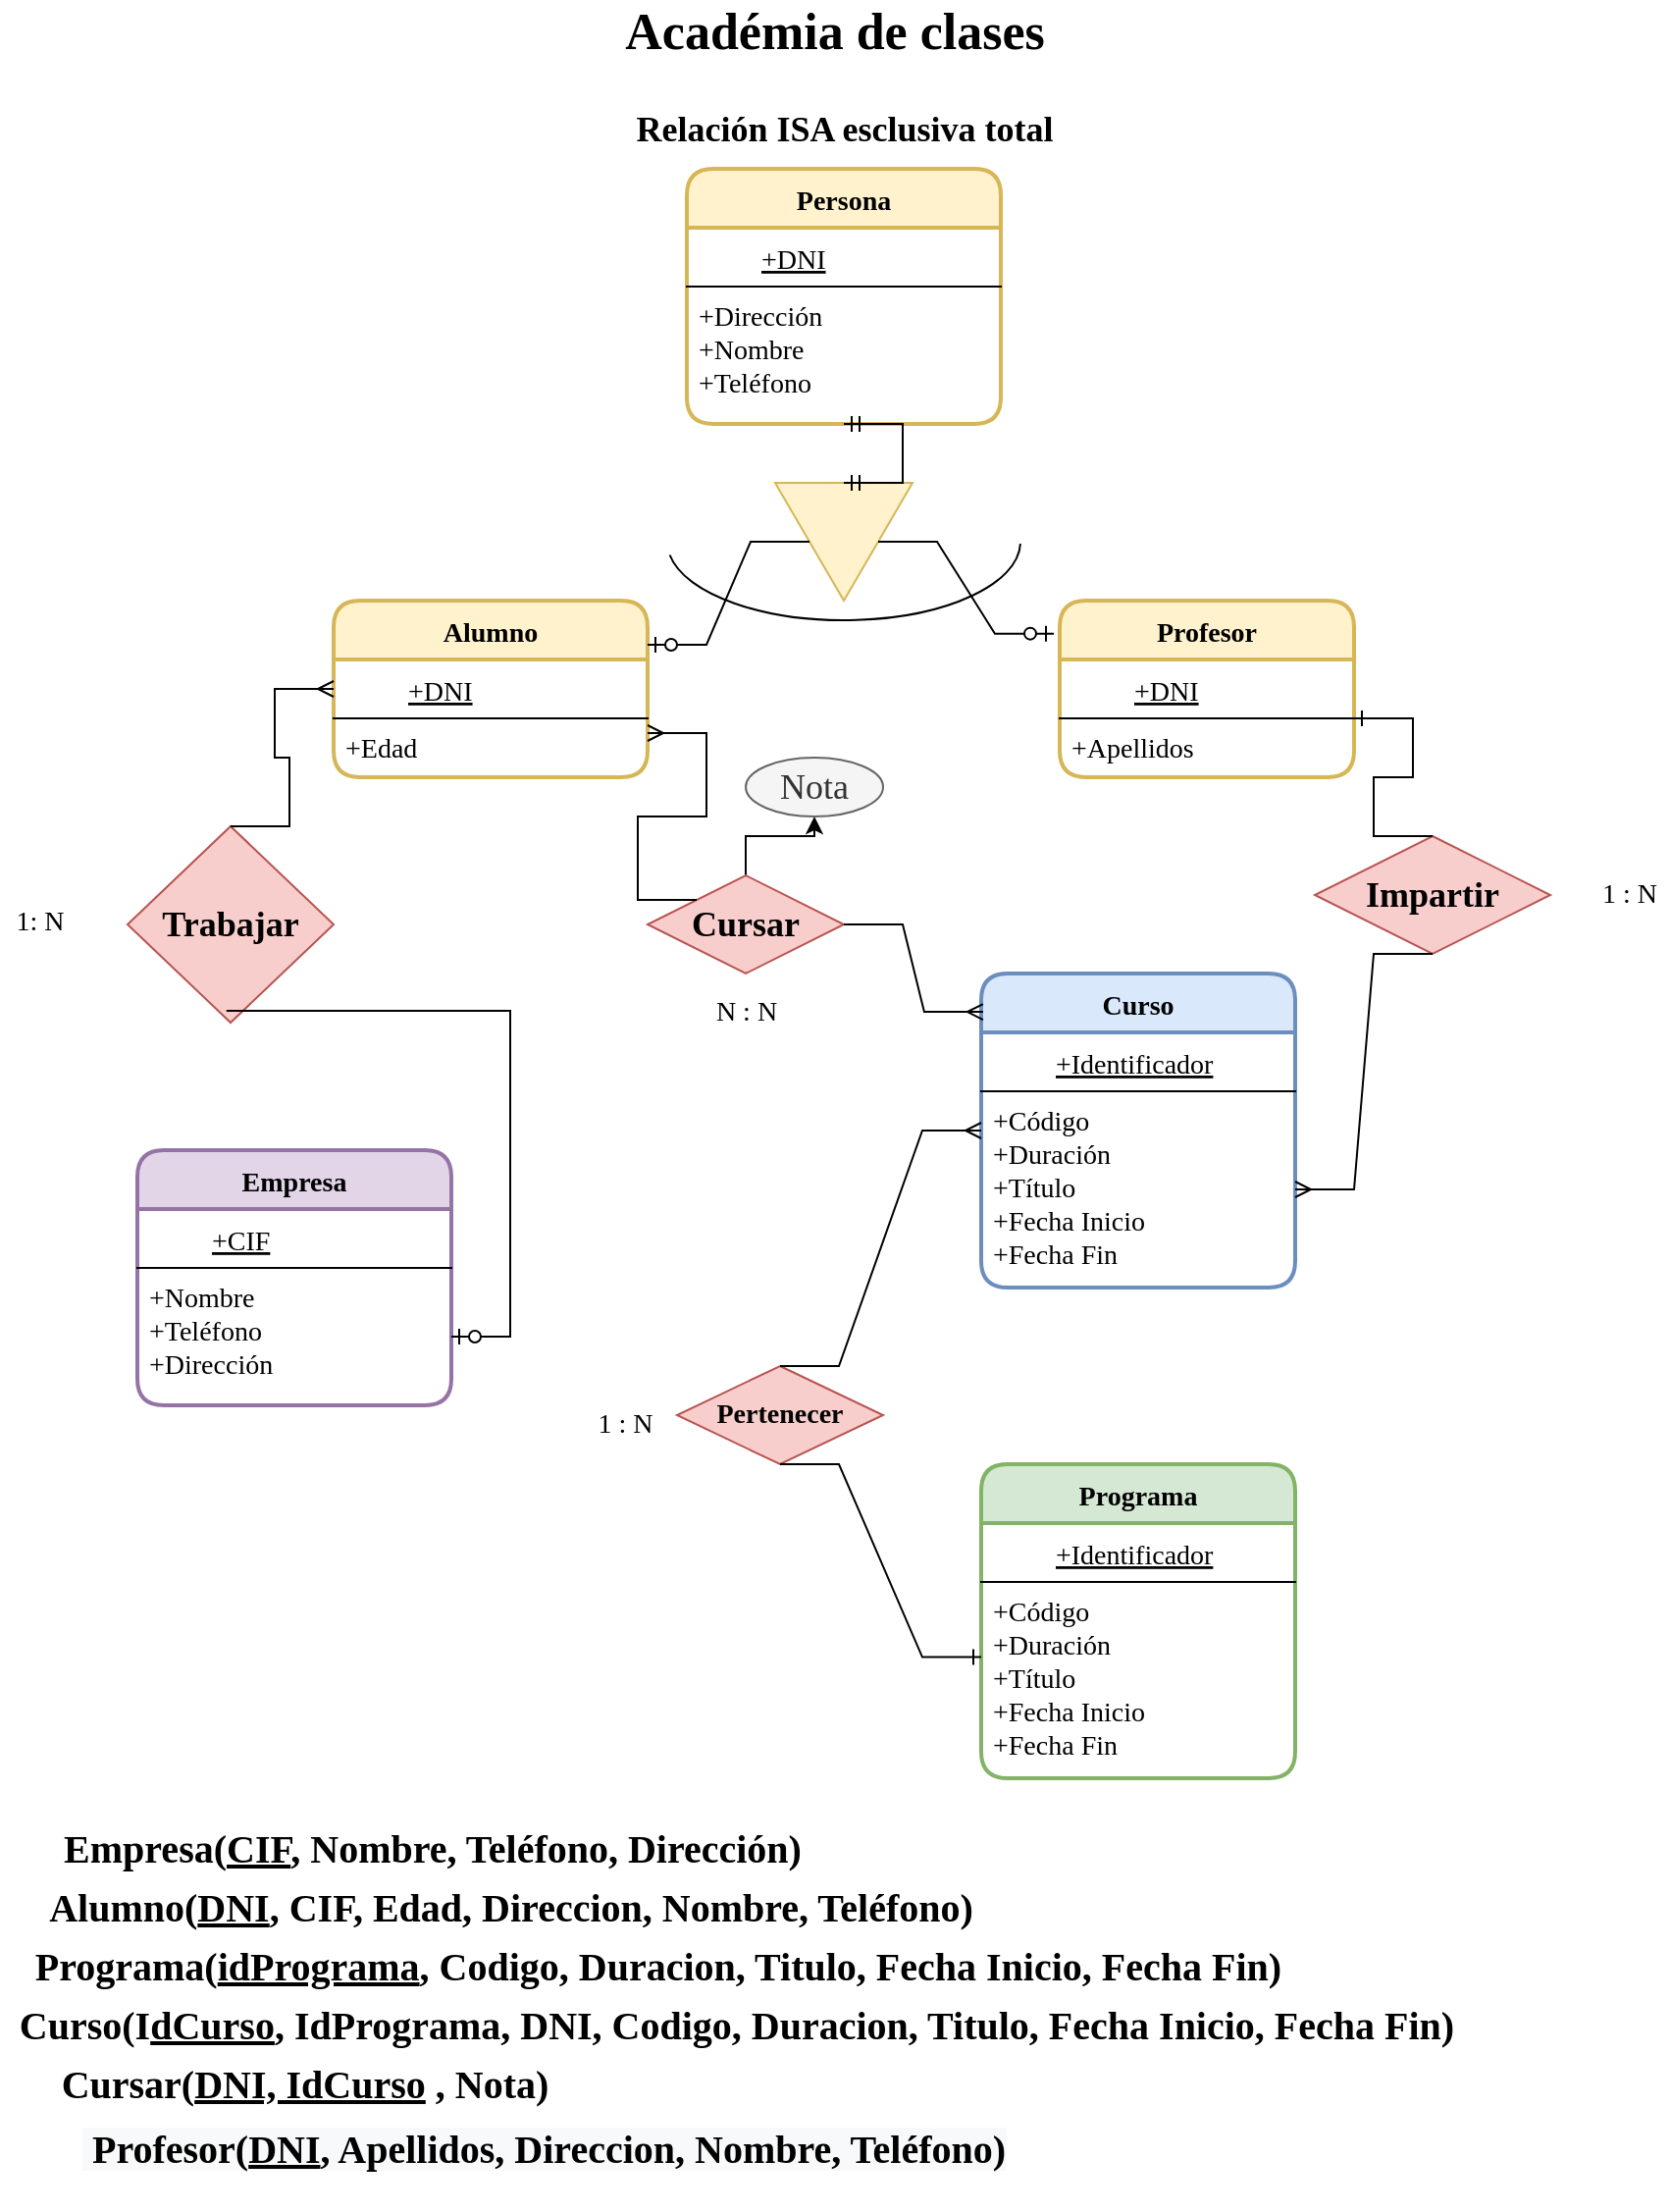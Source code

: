 <mxfile version="16.5.1" type="device"><diagram id="hk_Z6GWae7lvg4wJoycq" name="Página-1"><mxGraphModel dx="1609" dy="801" grid="1" gridSize="10" guides="1" tooltips="1" connect="1" arrows="1" fold="1" page="1" pageScale="1" pageWidth="827" pageHeight="1169" background="#FFFFFF" math="0" shadow="0"><root><mxCell id="0"/><mxCell id="1" parent="0"/><mxCell id="LjKNVnpZP6Jb5f7Sh4Gr-1" value="Empresa" style="swimlane;childLayout=stackLayout;horizontal=1;startSize=30;horizontalStack=0;rounded=1;fontSize=14;fontStyle=1;strokeWidth=2;resizeParent=0;resizeLast=1;shadow=0;dashed=0;align=center;fontFamily=Calibri;fontSource=https%3A%2F%2Ffonts.googleapis.com%2Fcss%3Ffamily%3DCalibri;fillColor=#e1d5e7;strokeColor=#9673a6;" parent="1" vertex="1"><mxGeometry x="30" y="620" width="160" height="130" as="geometry"/></mxCell><mxCell id="LjKNVnpZP6Jb5f7Sh4Gr-26" value="" style="shape=table;startSize=0;container=1;collapsible=1;childLayout=tableLayout;fixedRows=1;rowLines=0;fontStyle=0;align=center;resizeLast=1;strokeColor=none;fillColor=none;collapsible=0;fontFamily=Calibri;fontSource=https%3A%2F%2Ffonts.googleapis.com%2Fcss%3Ffamily%3DCalibri;fontSize=14;html=0;" parent="LjKNVnpZP6Jb5f7Sh4Gr-1" vertex="1"><mxGeometry y="30" width="160" height="30" as="geometry"/></mxCell><mxCell id="LjKNVnpZP6Jb5f7Sh4Gr-27" value="" style="shape=tableRow;horizontal=0;startSize=0;swimlaneHead=0;swimlaneBody=0;fillColor=none;collapsible=0;dropTarget=0;points=[[0,0.5],[1,0.5]];portConstraint=eastwest;top=0;left=0;right=0;bottom=1;fontFamily=Calibri;fontSource=https%3A%2F%2Ffonts.googleapis.com%2Fcss%3Ffamily%3DCalibri;fontSize=14;html=0;" parent="LjKNVnpZP6Jb5f7Sh4Gr-26" vertex="1"><mxGeometry width="160" height="30" as="geometry"/></mxCell><mxCell id="LjKNVnpZP6Jb5f7Sh4Gr-28" value="" style="shape=partialRectangle;connectable=0;fillColor=none;top=0;left=0;bottom=0;right=0;fontStyle=1;overflow=hidden;fontFamily=Calibri;fontSource=https%3A%2F%2Ffonts.googleapis.com%2Fcss%3Ffamily%3DCalibri;fontSize=14;html=0;" parent="LjKNVnpZP6Jb5f7Sh4Gr-27" vertex="1"><mxGeometry width="30" height="30" as="geometry"><mxRectangle width="30" height="30" as="alternateBounds"/></mxGeometry></mxCell><mxCell id="LjKNVnpZP6Jb5f7Sh4Gr-29" value="+CIF" style="shape=partialRectangle;connectable=0;fillColor=none;top=0;left=0;bottom=0;right=0;align=left;spacingLeft=6;fontStyle=4;overflow=hidden;fontFamily=Calibri;fontSource=https%3A%2F%2Ffonts.googleapis.com%2Fcss%3Ffamily%3DCalibri;fontSize=14;html=0;" parent="LjKNVnpZP6Jb5f7Sh4Gr-27" vertex="1"><mxGeometry x="30" width="130" height="30" as="geometry"><mxRectangle width="130" height="30" as="alternateBounds"/></mxGeometry></mxCell><mxCell id="LjKNVnpZP6Jb5f7Sh4Gr-2" value="+Nombre&#10;+Teléfono&#10;+Dirección&#10;" style="align=left;strokeColor=none;fillColor=none;spacingLeft=4;fontSize=14;verticalAlign=top;resizable=0;rotatable=0;part=1;fontFamily=Calibri;fontSource=https%3A%2F%2Ffonts.googleapis.com%2Fcss%3Ffamily%3DCalibri;" parent="LjKNVnpZP6Jb5f7Sh4Gr-1" vertex="1"><mxGeometry y="60" width="160" height="70" as="geometry"/></mxCell><mxCell id="LjKNVnpZP6Jb5f7Sh4Gr-5" value="Alumno" style="swimlane;childLayout=stackLayout;horizontal=1;startSize=30;horizontalStack=0;rounded=1;fontSize=14;fontStyle=1;strokeWidth=2;resizeParent=0;resizeLast=1;shadow=0;dashed=0;align=center;fontFamily=Calibri;fontSource=https%3A%2F%2Ffonts.googleapis.com%2Fcss%3Ffamily%3DCalibri;fillColor=#fff2cc;strokeColor=#d6b656;" parent="1" vertex="1"><mxGeometry x="130" y="340" width="160" height="90" as="geometry"/></mxCell><mxCell id="faZHh6QhR00fFfS0FvEg-1" value="" style="shape=table;startSize=0;container=1;collapsible=1;childLayout=tableLayout;fixedRows=1;rowLines=0;fontStyle=0;align=center;resizeLast=1;strokeColor=none;fillColor=none;collapsible=0;fontFamily=Calibri;fontSource=https%3A%2F%2Ffonts.googleapis.com%2Fcss%3Ffamily%3DCalibri;" parent="LjKNVnpZP6Jb5f7Sh4Gr-5" vertex="1"><mxGeometry y="30" width="160" height="30" as="geometry"/></mxCell><mxCell id="faZHh6QhR00fFfS0FvEg-2" value="" style="shape=tableRow;horizontal=0;startSize=0;swimlaneHead=0;swimlaneBody=0;fillColor=none;collapsible=0;dropTarget=0;points=[[0,0.5],[1,0.5]];portConstraint=eastwest;top=0;left=0;right=0;bottom=1;fontFamily=Calibri;fontSource=https%3A%2F%2Ffonts.googleapis.com%2Fcss%3Ffamily%3DCalibri;" parent="faZHh6QhR00fFfS0FvEg-1" vertex="1"><mxGeometry width="160" height="30" as="geometry"/></mxCell><mxCell id="faZHh6QhR00fFfS0FvEg-3" value="" style="shape=partialRectangle;connectable=0;fillColor=none;top=0;left=0;bottom=0;right=0;fontStyle=1;overflow=hidden;fontFamily=Calibri;fontSource=https%3A%2F%2Ffonts.googleapis.com%2Fcss%3Ffamily%3DCalibri;" parent="faZHh6QhR00fFfS0FvEg-2" vertex="1"><mxGeometry width="30" height="30" as="geometry"><mxRectangle width="30" height="30" as="alternateBounds"/></mxGeometry></mxCell><mxCell id="faZHh6QhR00fFfS0FvEg-4" value="+DNI" style="shape=partialRectangle;connectable=0;fillColor=none;top=0;left=0;bottom=0;right=0;align=left;spacingLeft=6;fontStyle=4;overflow=hidden;fontFamily=Calibri;fontSource=https%3A%2F%2Ffonts.googleapis.com%2Fcss%3Ffamily%3DCalibri;fontSize=14;" parent="faZHh6QhR00fFfS0FvEg-2" vertex="1"><mxGeometry x="30" width="130" height="30" as="geometry"><mxRectangle width="130" height="30" as="alternateBounds"/></mxGeometry></mxCell><mxCell id="LjKNVnpZP6Jb5f7Sh4Gr-6" value="+Edad&#10;" style="align=left;strokeColor=none;fillColor=none;spacingLeft=4;fontSize=14;verticalAlign=top;resizable=0;rotatable=0;part=1;fontFamily=Calibri;fontSource=https%3A%2F%2Ffonts.googleapis.com%2Fcss%3Ffamily%3DCalibri;" parent="LjKNVnpZP6Jb5f7Sh4Gr-5" vertex="1"><mxGeometry y="60" width="160" height="30" as="geometry"/></mxCell><mxCell id="LjKNVnpZP6Jb5f7Sh4Gr-9" value="Curso" style="swimlane;childLayout=stackLayout;horizontal=1;startSize=30;horizontalStack=0;rounded=1;fontSize=14;fontStyle=1;strokeWidth=2;resizeParent=0;resizeLast=1;shadow=0;dashed=0;align=center;fontFamily=Calibri;fontSource=https%3A%2F%2Ffonts.googleapis.com%2Fcss%3Ffamily%3DCalibri;fillColor=#dae8fc;strokeColor=#6c8ebf;" parent="1" vertex="1"><mxGeometry x="460" y="530" width="160" height="160" as="geometry"/></mxCell><mxCell id="LjKNVnpZP6Jb5f7Sh4Gr-14" value="" style="shape=table;startSize=0;container=1;collapsible=1;childLayout=tableLayout;fixedRows=1;rowLines=0;fontStyle=0;align=center;resizeLast=1;strokeColor=none;fillColor=none;collapsible=0;fontFamily=Calibri;fontSource=https%3A%2F%2Ffonts.googleapis.com%2Fcss%3Ffamily%3DCalibri;fontSize=14;html=0;" parent="LjKNVnpZP6Jb5f7Sh4Gr-9" vertex="1"><mxGeometry y="30" width="160" height="30" as="geometry"/></mxCell><mxCell id="LjKNVnpZP6Jb5f7Sh4Gr-15" value="" style="shape=tableRow;horizontal=0;startSize=0;swimlaneHead=0;swimlaneBody=0;fillColor=none;collapsible=0;dropTarget=0;points=[[0,0.5],[1,0.5]];portConstraint=eastwest;top=0;left=0;right=0;bottom=1;fontFamily=Calibri;fontSource=https%3A%2F%2Ffonts.googleapis.com%2Fcss%3Ffamily%3DCalibri;fontSize=14;html=0;" parent="LjKNVnpZP6Jb5f7Sh4Gr-14" vertex="1"><mxGeometry width="160" height="30" as="geometry"/></mxCell><mxCell id="LjKNVnpZP6Jb5f7Sh4Gr-16" value="" style="shape=partialRectangle;connectable=0;fillColor=none;top=0;left=0;bottom=0;right=0;fontStyle=1;overflow=hidden;fontFamily=Calibri;fontSource=https%3A%2F%2Ffonts.googleapis.com%2Fcss%3Ffamily%3DCalibri;fontSize=14;html=0;" parent="LjKNVnpZP6Jb5f7Sh4Gr-15" vertex="1"><mxGeometry width="30" height="30" as="geometry"><mxRectangle width="30" height="30" as="alternateBounds"/></mxGeometry></mxCell><mxCell id="LjKNVnpZP6Jb5f7Sh4Gr-17" value="+Identificador" style="shape=partialRectangle;connectable=0;fillColor=none;top=0;left=0;bottom=0;right=0;align=left;spacingLeft=6;fontStyle=4;overflow=hidden;fontFamily=Calibri;fontSource=https%3A%2F%2Ffonts.googleapis.com%2Fcss%3Ffamily%3DCalibri;fontSize=14;html=0;" parent="LjKNVnpZP6Jb5f7Sh4Gr-15" vertex="1"><mxGeometry x="30" width="130" height="30" as="geometry"><mxRectangle width="130" height="30" as="alternateBounds"/></mxGeometry></mxCell><mxCell id="LjKNVnpZP6Jb5f7Sh4Gr-10" value="+Código&#10;+Duración&#10;+Título&#10;+Fecha Inicio&#10;+Fecha Fin&#10;" style="align=left;strokeColor=none;fillColor=none;spacingLeft=4;fontSize=14;verticalAlign=top;resizable=0;rotatable=0;part=1;fontFamily=Calibri;fontSource=https%3A%2F%2Ffonts.googleapis.com%2Fcss%3Ffamily%3DCalibri;" parent="LjKNVnpZP6Jb5f7Sh4Gr-9" vertex="1"><mxGeometry y="60" width="160" height="100" as="geometry"/></mxCell><mxCell id="LjKNVnpZP6Jb5f7Sh4Gr-11" value="Profesor" style="swimlane;childLayout=stackLayout;horizontal=1;startSize=30;horizontalStack=0;rounded=1;fontSize=14;fontStyle=1;strokeWidth=2;resizeParent=0;resizeLast=1;shadow=0;dashed=0;align=center;fontFamily=Calibri;fontSource=https%3A%2F%2Ffonts.googleapis.com%2Fcss%3Ffamily%3DCalibri;fillColor=#fff2cc;strokeColor=#d6b656;" parent="1" vertex="1"><mxGeometry x="500" y="340" width="150" height="90" as="geometry"/></mxCell><mxCell id="faZHh6QhR00fFfS0FvEg-9" value="" style="shape=table;startSize=0;container=1;collapsible=1;childLayout=tableLayout;fixedRows=1;rowLines=0;fontStyle=0;align=left;resizeLast=1;strokeColor=none;fillColor=none;collapsible=0;fontFamily=Calibri;fontSource=https%3A%2F%2Ffonts.googleapis.com%2Fcss%3Ffamily%3DCalibri;fontSize=14;" parent="LjKNVnpZP6Jb5f7Sh4Gr-11" vertex="1"><mxGeometry y="30" width="150" height="30" as="geometry"/></mxCell><mxCell id="faZHh6QhR00fFfS0FvEg-10" value="" style="shape=tableRow;horizontal=0;startSize=0;swimlaneHead=0;swimlaneBody=0;fillColor=none;collapsible=0;dropTarget=0;points=[[0,0.5],[1,0.5]];portConstraint=eastwest;top=0;left=0;right=0;bottom=1;fontFamily=Calibri;fontSource=https%3A%2F%2Ffonts.googleapis.com%2Fcss%3Ffamily%3DCalibri;" parent="faZHh6QhR00fFfS0FvEg-9" vertex="1"><mxGeometry width="150" height="30" as="geometry"/></mxCell><mxCell id="faZHh6QhR00fFfS0FvEg-11" value="" style="shape=partialRectangle;connectable=0;fillColor=none;top=0;left=0;bottom=0;right=0;fontStyle=1;overflow=hidden;fontFamily=Calibri;fontSource=https%3A%2F%2Ffonts.googleapis.com%2Fcss%3Ffamily%3DCalibri;" parent="faZHh6QhR00fFfS0FvEg-10" vertex="1"><mxGeometry width="30" height="30" as="geometry"><mxRectangle width="30" height="30" as="alternateBounds"/></mxGeometry></mxCell><mxCell id="faZHh6QhR00fFfS0FvEg-12" value="+DNI" style="shape=partialRectangle;connectable=0;fillColor=none;top=0;left=0;bottom=0;right=0;align=left;spacingLeft=6;fontStyle=4;overflow=hidden;fontFamily=Calibri;fontSource=https%3A%2F%2Ffonts.googleapis.com%2Fcss%3Ffamily%3DCalibri;fontSize=14;" parent="faZHh6QhR00fFfS0FvEg-10" vertex="1"><mxGeometry x="30" width="120" height="30" as="geometry"><mxRectangle width="120" height="30" as="alternateBounds"/></mxGeometry></mxCell><mxCell id="LjKNVnpZP6Jb5f7Sh4Gr-12" value="+Apellidos" style="align=left;strokeColor=none;fillColor=none;spacingLeft=4;fontSize=14;verticalAlign=top;resizable=0;rotatable=0;part=1;fontFamily=Calibri;fontSource=https%3A%2F%2Ffonts.googleapis.com%2Fcss%3Ffamily%3DCalibri;" parent="LjKNVnpZP6Jb5f7Sh4Gr-11" vertex="1"><mxGeometry y="60" width="150" height="30" as="geometry"/></mxCell><mxCell id="faZHh6QhR00fFfS0FvEg-5" value="" style="shape=table;startSize=0;container=1;collapsible=1;childLayout=tableLayout;fixedRows=1;rowLines=0;fontStyle=0;align=center;resizeLast=1;strokeColor=none;fillColor=none;collapsible=0;fontFamily=Calibri;fontSource=https%3A%2F%2Ffonts.googleapis.com%2Fcss%3Ffamily%3DCalibri;" parent="LjKNVnpZP6Jb5f7Sh4Gr-11" vertex="1"><mxGeometry y="90" width="150" as="geometry"/></mxCell><mxCell id="faZHh6QhR00fFfS0FvEg-6" value="" style="shape=tableRow;horizontal=0;startSize=0;swimlaneHead=0;swimlaneBody=0;fillColor=none;collapsible=0;dropTarget=0;points=[[0,0.5],[1,0.5]];portConstraint=eastwest;top=0;left=0;right=0;bottom=1;fontFamily=Calibri;fontSource=https%3A%2F%2Ffonts.googleapis.com%2Fcss%3Ffamily%3DCalibri;" parent="faZHh6QhR00fFfS0FvEg-5" vertex="1" visible="0"><mxGeometry width="180" height="30" as="geometry"/></mxCell><mxCell id="faZHh6QhR00fFfS0FvEg-7" value="PK" style="shape=partialRectangle;connectable=0;fillColor=none;top=0;left=0;bottom=0;right=0;fontStyle=1;overflow=hidden;fontFamily=Calibri;fontSource=https%3A%2F%2Ffonts.googleapis.com%2Fcss%3Ffamily%3DCalibri;" parent="faZHh6QhR00fFfS0FvEg-6" vertex="1"><mxGeometry width="30" height="30" as="geometry"><mxRectangle width="30" height="30" as="alternateBounds"/></mxGeometry></mxCell><mxCell id="faZHh6QhR00fFfS0FvEg-8" value="UniqueID" style="shape=partialRectangle;connectable=0;fillColor=none;top=0;left=0;bottom=0;right=0;align=left;spacingLeft=6;fontStyle=5;overflow=hidden;fontFamily=Calibri;fontSource=https%3A%2F%2Ffonts.googleapis.com%2Fcss%3Ffamily%3DCalibri;" parent="faZHh6QhR00fFfS0FvEg-6" vertex="1"><mxGeometry x="30" width="150" height="30" as="geometry"><mxRectangle width="150" height="30" as="alternateBounds"/></mxGeometry></mxCell><mxCell id="LjKNVnpZP6Jb5f7Sh4Gr-30" value="Persona" style="swimlane;childLayout=stackLayout;horizontal=1;startSize=30;horizontalStack=0;rounded=1;fontSize=14;fontStyle=1;strokeWidth=2;resizeParent=0;resizeLast=1;shadow=0;dashed=0;align=center;fontFamily=Calibri;fontSource=https%3A%2F%2Ffonts.googleapis.com%2Fcss%3Ffamily%3DCalibri;html=0;fillColor=#fff2cc;strokeColor=#d6b656;" parent="1" vertex="1"><mxGeometry x="310" y="120" width="160" height="130" as="geometry"/></mxCell><mxCell id="LjKNVnpZP6Jb5f7Sh4Gr-32" value="" style="shape=table;startSize=0;container=1;collapsible=1;childLayout=tableLayout;fixedRows=1;rowLines=0;fontStyle=0;align=left;resizeLast=1;strokeColor=none;fillColor=none;collapsible=0;fontFamily=Calibri;fontSource=https%3A%2F%2Ffonts.googleapis.com%2Fcss%3Ffamily%3DCalibri;fontSize=14;html=0;" parent="LjKNVnpZP6Jb5f7Sh4Gr-30" vertex="1"><mxGeometry y="30" width="160" height="30" as="geometry"/></mxCell><mxCell id="LjKNVnpZP6Jb5f7Sh4Gr-33" value="" style="shape=tableRow;horizontal=0;startSize=0;swimlaneHead=0;swimlaneBody=0;fillColor=none;collapsible=0;dropTarget=0;points=[[0,0.5],[1,0.5]];portConstraint=eastwest;top=0;left=0;right=0;bottom=1;fontFamily=Calibri;fontSource=https%3A%2F%2Ffonts.googleapis.com%2Fcss%3Ffamily%3DCalibri;fontSize=14;html=0;" parent="LjKNVnpZP6Jb5f7Sh4Gr-32" vertex="1"><mxGeometry width="160" height="30" as="geometry"/></mxCell><mxCell id="LjKNVnpZP6Jb5f7Sh4Gr-34" value="" style="shape=partialRectangle;connectable=0;fillColor=none;top=0;left=0;bottom=0;right=0;fontStyle=1;overflow=hidden;fontFamily=Calibri;fontSource=https%3A%2F%2Ffonts.googleapis.com%2Fcss%3Ffamily%3DCalibri;fontSize=14;html=0;" parent="LjKNVnpZP6Jb5f7Sh4Gr-33" vertex="1"><mxGeometry width="30" height="30" as="geometry"><mxRectangle width="30" height="30" as="alternateBounds"/></mxGeometry></mxCell><mxCell id="LjKNVnpZP6Jb5f7Sh4Gr-35" value="+DNI" style="shape=partialRectangle;connectable=0;fillColor=none;top=0;left=0;bottom=0;right=0;align=left;spacingLeft=6;fontStyle=4;overflow=hidden;fontFamily=Calibri;fontSource=https%3A%2F%2Ffonts.googleapis.com%2Fcss%3Ffamily%3DCalibri;fontSize=14;html=0;" parent="LjKNVnpZP6Jb5f7Sh4Gr-33" vertex="1"><mxGeometry x="30" width="130" height="30" as="geometry"><mxRectangle width="130" height="30" as="alternateBounds"/></mxGeometry></mxCell><mxCell id="LjKNVnpZP6Jb5f7Sh4Gr-31" value="+Dirección&#10;+Nombre&#10;+Teléfono&#10;" style="align=left;strokeColor=none;fillColor=none;spacingLeft=4;fontSize=14;verticalAlign=top;resizable=0;rotatable=0;part=1;fontFamily=Calibri;fontSource=https%3A%2F%2Ffonts.googleapis.com%2Fcss%3Ffamily%3DCalibri;html=0;" parent="LjKNVnpZP6Jb5f7Sh4Gr-30" vertex="1"><mxGeometry y="60" width="160" height="70" as="geometry"/></mxCell><mxCell id="LjKNVnpZP6Jb5f7Sh4Gr-41" value="" style="verticalLabelPosition=bottom;verticalAlign=top;html=1;shape=mxgraph.basic.acute_triangle;dx=0.5;fontFamily=Calibri;fontSource=https%3A%2F%2Ffonts.googleapis.com%2Fcss%3Ffamily%3DCalibri;fontSize=14;fillColor=#fff2cc;direction=west;strokeColor=#d6b656;" parent="1" vertex="1"><mxGeometry x="355" y="280" width="70" height="60" as="geometry"/></mxCell><mxCell id="LjKNVnpZP6Jb5f7Sh4Gr-42" value="" style="edgeStyle=entityRelationEdgeStyle;fontSize=12;html=1;endArrow=ERzeroToOne;endFill=1;rounded=0;fontFamily=Calibri;fontSource=https%3A%2F%2Ffonts.googleapis.com%2Fcss%3Ffamily%3DCalibri;entryX=-0.02;entryY=0.187;entryDx=0;entryDy=0;entryPerimeter=0;exitX=0;exitY=0;exitDx=17.5;exitDy=30;exitPerimeter=0;" parent="1" source="LjKNVnpZP6Jb5f7Sh4Gr-41" target="LjKNVnpZP6Jb5f7Sh4Gr-11" edge="1"><mxGeometry width="100" height="100" relative="1" as="geometry"><mxPoint x="360" y="500" as="sourcePoint"/><mxPoint x="460" y="400" as="targetPoint"/></mxGeometry></mxCell><mxCell id="LjKNVnpZP6Jb5f7Sh4Gr-46" value="" style="edgeStyle=entityRelationEdgeStyle;fontSize=12;html=1;endArrow=ERzeroToOne;endFill=1;rounded=0;fontFamily=Calibri;fontSource=https%3A%2F%2Ffonts.googleapis.com%2Fcss%3Ffamily%3DCalibri;entryX=1;entryY=0.25;entryDx=0;entryDy=0;exitX=0;exitY=0;exitDx=52.5;exitDy=30;exitPerimeter=0;" parent="1" source="LjKNVnpZP6Jb5f7Sh4Gr-41" target="LjKNVnpZP6Jb5f7Sh4Gr-5" edge="1"><mxGeometry width="100" height="100" relative="1" as="geometry"><mxPoint x="300" y="550" as="sourcePoint"/><mxPoint x="303.04" y="377.83" as="targetPoint"/></mxGeometry></mxCell><mxCell id="LjKNVnpZP6Jb5f7Sh4Gr-52" value="" style="edgeStyle=entityRelationEdgeStyle;fontSize=12;html=1;endArrow=ERmandOne;startArrow=ERmandOne;rounded=0;fontFamily=Calibri;fontSource=https%3A%2F%2Ffonts.googleapis.com%2Fcss%3Ffamily%3DCalibri;entryX=0.5;entryY=1;entryDx=0;entryDy=0;exitX=0.5;exitY=1;exitDx=0;exitDy=0;exitPerimeter=0;" parent="1" source="LjKNVnpZP6Jb5f7Sh4Gr-41" target="LjKNVnpZP6Jb5f7Sh4Gr-31" edge="1"><mxGeometry width="100" height="100" relative="1" as="geometry"><mxPoint x="360" y="500" as="sourcePoint"/><mxPoint x="460" y="400" as="targetPoint"/></mxGeometry></mxCell><mxCell id="LjKNVnpZP6Jb5f7Sh4Gr-53" value="" style="verticalLabelPosition=bottom;verticalAlign=top;html=1;shape=mxgraph.basic.arc;startAngle=0.504;endAngle=0.973;fontFamily=Calibri;fontSource=https%3A%2F%2Ffonts.googleapis.com%2Fcss%3Ffamily%3DCalibri;fontSize=14;fillColor=none;direction=north;" parent="1" vertex="1"><mxGeometry x="300" y="270" width="180" height="80" as="geometry"/></mxCell><mxCell id="LjKNVnpZP6Jb5f7Sh4Gr-54" value="&lt;font style=&quot;font-size: 18px&quot;&gt;&lt;b&gt;Relación ISA esclusiva total&lt;/b&gt;&lt;/font&gt;" style="text;html=1;align=center;verticalAlign=middle;resizable=0;points=[];autosize=1;strokeColor=none;fillColor=none;fontSize=14;fontFamily=Calibri;fontSource=https%3A%2F%2Ffonts.googleapis.com%2Fcss%3Ffamily%3DCalibri;" parent="1" vertex="1"><mxGeometry x="285" y="90" width="210" height="20" as="geometry"/></mxCell><mxCell id="LjKNVnpZP6Jb5f7Sh4Gr-69" value="" style="edgeStyle=orthogonalEdgeStyle;rounded=0;orthogonalLoop=1;jettySize=auto;html=1;fontFamily=Calibri;fontSource=https%3A%2F%2Ffonts.googleapis.com%2Fcss%3Ffamily%3DCalibri;fontSize=18;" parent="1" source="LjKNVnpZP6Jb5f7Sh4Gr-56" target="LjKNVnpZP6Jb5f7Sh4Gr-68" edge="1"><mxGeometry relative="1" as="geometry"/></mxCell><mxCell id="LjKNVnpZP6Jb5f7Sh4Gr-56" value="&lt;b&gt;Cursar&lt;/b&gt;" style="shape=rhombus;perimeter=rhombusPerimeter;whiteSpace=wrap;html=1;align=center;fontFamily=Calibri;fontSource=https%3A%2F%2Ffonts.googleapis.com%2Fcss%3Ffamily%3DCalibri;fontSize=18;fillColor=#f8cecc;strokeColor=#b85450;" parent="1" vertex="1"><mxGeometry x="290" y="480" width="100" height="50" as="geometry"/></mxCell><mxCell id="LjKNVnpZP6Jb5f7Sh4Gr-57" value="" style="edgeStyle=entityRelationEdgeStyle;fontSize=12;html=1;endArrow=ERmany;rounded=0;fontFamily=Calibri;fontSource=https%3A%2F%2Ffonts.googleapis.com%2Fcss%3Ffamily%3DCalibri;entryX=0.006;entryY=0.122;entryDx=0;entryDy=0;entryPerimeter=0;exitX=1;exitY=0.5;exitDx=0;exitDy=0;endFill=0;" parent="1" source="LjKNVnpZP6Jb5f7Sh4Gr-56" target="LjKNVnpZP6Jb5f7Sh4Gr-9" edge="1"><mxGeometry width="100" height="100" relative="1" as="geometry"><mxPoint x="360" y="500" as="sourcePoint"/><mxPoint x="460" y="400" as="targetPoint"/></mxGeometry></mxCell><mxCell id="LjKNVnpZP6Jb5f7Sh4Gr-65" value="" style="edgeStyle=entityRelationEdgeStyle;fontSize=12;html=1;endArrow=ERmany;rounded=0;fontFamily=Calibri;fontSource=https%3A%2F%2Ffonts.googleapis.com%2Fcss%3Ffamily%3DCalibri;exitX=0;exitY=0;exitDx=0;exitDy=0;entryX=1;entryY=0.25;entryDx=0;entryDy=0;" parent="1" source="LjKNVnpZP6Jb5f7Sh4Gr-56" target="LjKNVnpZP6Jb5f7Sh4Gr-6" edge="1"><mxGeometry width="100" height="100" relative="1" as="geometry"><mxPoint x="360" y="500" as="sourcePoint"/><mxPoint x="460" y="400" as="targetPoint"/></mxGeometry></mxCell><mxCell id="LjKNVnpZP6Jb5f7Sh4Gr-68" value="Nota" style="ellipse;whiteSpace=wrap;html=1;fontSize=18;fontFamily=Calibri;fillColor=#f5f5f5;fontSource=https%3A%2F%2Ffonts.googleapis.com%2Fcss%3Ffamily%3DCalibri;fontColor=#333333;strokeColor=#666666;" parent="1" vertex="1"><mxGeometry x="340" y="420" width="70" height="30" as="geometry"/></mxCell><mxCell id="LjKNVnpZP6Jb5f7Sh4Gr-75" value="&lt;b&gt;Trabajar&lt;/b&gt;" style="shape=rhombus;perimeter=rhombusPerimeter;whiteSpace=wrap;html=1;align=center;fontFamily=Calibri;fontSource=https%3A%2F%2Ffonts.googleapis.com%2Fcss%3Ffamily%3DCalibri;fontSize=18;fillColor=#f8cecc;direction=south;strokeColor=#b85450;" parent="1" vertex="1"><mxGeometry x="25" y="455" width="105" height="100" as="geometry"/></mxCell><mxCell id="LjKNVnpZP6Jb5f7Sh4Gr-76" value="" style="edgeStyle=entityRelationEdgeStyle;fontSize=12;html=1;endArrow=ERzeroToOne;endFill=1;rounded=0;fontFamily=Calibri;fontSource=https%3A%2F%2Ffonts.googleapis.com%2Fcss%3Ffamily%3DCalibri;exitX=0.94;exitY=0.52;exitDx=0;exitDy=0;exitPerimeter=0;" parent="1" source="LjKNVnpZP6Jb5f7Sh4Gr-75" target="LjKNVnpZP6Jb5f7Sh4Gr-2" edge="1"><mxGeometry width="100" height="100" relative="1" as="geometry"><mxPoint x="30" y="500" as="sourcePoint"/><mxPoint x="50" y="600" as="targetPoint"/></mxGeometry></mxCell><mxCell id="LjKNVnpZP6Jb5f7Sh4Gr-78" value="" style="edgeStyle=entityRelationEdgeStyle;fontSize=12;html=1;endArrow=ERmany;rounded=0;fontFamily=Calibri;fontSource=https%3A%2F%2Ffonts.googleapis.com%2Fcss%3Ffamily%3DCalibri;entryX=0;entryY=0.5;entryDx=0;entryDy=0;exitX=0;exitY=0.5;exitDx=0;exitDy=0;endFill=0;" parent="1" source="LjKNVnpZP6Jb5f7Sh4Gr-75" edge="1"><mxGeometry width="100" height="100" relative="1" as="geometry"><mxPoint x="360" y="500" as="sourcePoint"/><mxPoint x="130" y="385" as="targetPoint"/></mxGeometry></mxCell><mxCell id="LjKNVnpZP6Jb5f7Sh4Gr-79" value="&lt;b&gt;Impartir&lt;/b&gt;" style="shape=rhombus;perimeter=rhombusPerimeter;whiteSpace=wrap;html=1;align=center;fontFamily=Calibri;fontSource=https%3A%2F%2Ffonts.googleapis.com%2Fcss%3Ffamily%3DCalibri;fontSize=18;fillColor=#f8cecc;strokeColor=#b85450;" parent="1" vertex="1"><mxGeometry x="630" y="460" width="120" height="60" as="geometry"/></mxCell><mxCell id="LjKNVnpZP6Jb5f7Sh4Gr-80" value="" style="edgeStyle=entityRelationEdgeStyle;fontSize=12;html=1;endArrow=ERone;endFill=1;rounded=0;fontFamily=Calibri;fontSource=https%3A%2F%2Ffonts.googleapis.com%2Fcss%3Ffamily%3DCalibri;exitX=0.5;exitY=0;exitDx=0;exitDy=0;entryX=1;entryY=0;entryDx=0;entryDy=0;" parent="1" source="LjKNVnpZP6Jb5f7Sh4Gr-79" target="LjKNVnpZP6Jb5f7Sh4Gr-12" edge="1"><mxGeometry width="100" height="100" relative="1" as="geometry"><mxPoint x="630" y="800" as="sourcePoint"/><mxPoint x="550" y="470" as="targetPoint"/></mxGeometry></mxCell><mxCell id="LjKNVnpZP6Jb5f7Sh4Gr-81" value="" style="edgeStyle=entityRelationEdgeStyle;fontSize=12;html=1;endArrow=ERmany;rounded=0;fontFamily=Calibri;fontSource=https%3A%2F%2Ffonts.googleapis.com%2Fcss%3Ffamily%3DCalibri;exitX=0.5;exitY=1;exitDx=0;exitDy=0;entryX=1;entryY=0.5;entryDx=0;entryDy=0;endFill=0;" parent="1" source="LjKNVnpZP6Jb5f7Sh4Gr-79" target="LjKNVnpZP6Jb5f7Sh4Gr-10" edge="1"><mxGeometry width="100" height="100" relative="1" as="geometry"><mxPoint x="660" y="690" as="sourcePoint"/><mxPoint x="760" y="590" as="targetPoint"/></mxGeometry></mxCell><mxCell id="LjKNVnpZP6Jb5f7Sh4Gr-82" value="Programa" style="swimlane;childLayout=stackLayout;horizontal=1;startSize=30;horizontalStack=0;rounded=1;fontSize=14;fontStyle=1;strokeWidth=2;resizeParent=0;resizeLast=1;shadow=0;dashed=0;align=center;fontFamily=Calibri;fontSource=https%3A%2F%2Ffonts.googleapis.com%2Fcss%3Ffamily%3DCalibri;fillColor=#d5e8d4;html=0;strokeColor=#82b366;" parent="1" vertex="1"><mxGeometry x="460" y="780" width="160" height="160" as="geometry"/></mxCell><mxCell id="LjKNVnpZP6Jb5f7Sh4Gr-84" value="" style="shape=table;startSize=0;container=1;collapsible=1;childLayout=tableLayout;fixedRows=1;rowLines=0;fontStyle=0;align=center;resizeLast=1;strokeColor=none;fillColor=none;collapsible=0;fontFamily=Calibri;fontSource=https%3A%2F%2Ffonts.googleapis.com%2Fcss%3Ffamily%3DCalibri;fontSize=14;html=0;" parent="LjKNVnpZP6Jb5f7Sh4Gr-82" vertex="1"><mxGeometry y="30" width="160" height="30" as="geometry"/></mxCell><mxCell id="LjKNVnpZP6Jb5f7Sh4Gr-85" value="" style="shape=tableRow;horizontal=0;startSize=0;swimlaneHead=0;swimlaneBody=0;fillColor=none;collapsible=0;dropTarget=0;points=[[0,0.5],[1,0.5]];portConstraint=eastwest;top=0;left=0;right=0;bottom=1;fontFamily=Calibri;fontSource=https%3A%2F%2Ffonts.googleapis.com%2Fcss%3Ffamily%3DCalibri;fontSize=14;html=0;" parent="LjKNVnpZP6Jb5f7Sh4Gr-84" vertex="1"><mxGeometry width="160" height="30" as="geometry"/></mxCell><mxCell id="LjKNVnpZP6Jb5f7Sh4Gr-86" value="" style="shape=partialRectangle;connectable=0;fillColor=none;top=0;left=0;bottom=0;right=0;fontStyle=1;overflow=hidden;fontFamily=Calibri;fontSource=https%3A%2F%2Ffonts.googleapis.com%2Fcss%3Ffamily%3DCalibri;fontSize=14;html=0;" parent="LjKNVnpZP6Jb5f7Sh4Gr-85" vertex="1"><mxGeometry width="30" height="30" as="geometry"><mxRectangle width="30" height="30" as="alternateBounds"/></mxGeometry></mxCell><mxCell id="LjKNVnpZP6Jb5f7Sh4Gr-87" value="+Identificador" style="shape=partialRectangle;connectable=0;fillColor=none;top=0;left=0;bottom=0;right=0;align=left;spacingLeft=6;fontStyle=4;overflow=hidden;fontFamily=Calibri;fontSource=https%3A%2F%2Ffonts.googleapis.com%2Fcss%3Ffamily%3DCalibri;fontSize=14;html=0;" parent="LjKNVnpZP6Jb5f7Sh4Gr-85" vertex="1"><mxGeometry x="30" width="130" height="30" as="geometry"><mxRectangle width="130" height="30" as="alternateBounds"/></mxGeometry></mxCell><mxCell id="LjKNVnpZP6Jb5f7Sh4Gr-83" value="+Código&#10;+Duración&#10;+Título&#10;+Fecha Inicio&#10;+Fecha Fin&#10;" style="align=left;strokeColor=none;fillColor=none;spacingLeft=4;fontSize=14;verticalAlign=top;resizable=0;rotatable=0;part=1;fontFamily=Calibri;fontSource=https%3A%2F%2Ffonts.googleapis.com%2Fcss%3Ffamily%3DCalibri;html=0;" parent="LjKNVnpZP6Jb5f7Sh4Gr-82" vertex="1"><mxGeometry y="60" width="160" height="100" as="geometry"/></mxCell><mxCell id="LjKNVnpZP6Jb5f7Sh4Gr-88" value="&lt;b&gt;Pertenecer&lt;/b&gt;" style="shape=rhombus;perimeter=rhombusPerimeter;whiteSpace=wrap;html=1;align=center;fontFamily=Calibri;fontSource=https%3A%2F%2Ffonts.googleapis.com%2Fcss%3Ffamily%3DCalibri;fontSize=14;fillColor=#f8cecc;strokeColor=#b85450;" parent="1" vertex="1"><mxGeometry x="305" y="730" width="105" height="50" as="geometry"/></mxCell><mxCell id="LjKNVnpZP6Jb5f7Sh4Gr-91" value="" style="edgeStyle=entityRelationEdgeStyle;fontSize=12;html=1;endArrow=ERmany;rounded=0;fontFamily=Calibri;fontSource=https%3A%2F%2Ffonts.googleapis.com%2Fcss%3Ffamily%3DCalibri;exitX=0.5;exitY=0;exitDx=0;exitDy=0;" parent="1" source="LjKNVnpZP6Jb5f7Sh4Gr-88" edge="1"><mxGeometry width="100" height="100" relative="1" as="geometry"><mxPoint x="360" y="710" as="sourcePoint"/><mxPoint x="460" y="610" as="targetPoint"/></mxGeometry></mxCell><mxCell id="LjKNVnpZP6Jb5f7Sh4Gr-93" value="" style="edgeStyle=entityRelationEdgeStyle;fontSize=12;html=1;endArrow=ERone;endFill=1;rounded=0;fontFamily=Calibri;fontSource=https%3A%2F%2Ffonts.googleapis.com%2Fcss%3Ffamily%3DCalibri;entryX=0;entryY=0.383;entryDx=0;entryDy=0;entryPerimeter=0;exitX=0.5;exitY=1;exitDx=0;exitDy=0;" parent="1" source="LjKNVnpZP6Jb5f7Sh4Gr-88" target="LjKNVnpZP6Jb5f7Sh4Gr-83" edge="1"><mxGeometry width="100" height="100" relative="1" as="geometry"><mxPoint x="320" y="980" as="sourcePoint"/><mxPoint x="420" y="880" as="targetPoint"/></mxGeometry></mxCell><mxCell id="LjKNVnpZP6Jb5f7Sh4Gr-94" value="&lt;font style=&quot;font-size: 26px&quot;&gt;&lt;b&gt;Académia de clases&lt;/b&gt;&lt;/font&gt;" style="text;html=1;align=center;verticalAlign=middle;resizable=0;points=[];autosize=1;strokeColor=none;fillColor=none;fontSize=14;fontFamily=Calibri;fontSource=https%3A%2F%2Ffonts.googleapis.com%2Fcss%3Ffamily%3DCalibri;" parent="1" vertex="1"><mxGeometry x="275" y="35" width="220" height="30" as="geometry"/></mxCell><mxCell id="pyASz2sa_OAWU7MCozjk-1" value="N : N" style="text;html=1;align=center;verticalAlign=middle;resizable=0;points=[];autosize=1;strokeColor=none;fillColor=none;fontFamily=Calibri;fontSource=https%3A%2F%2Ffonts.googleapis.com%2Fcss%3Ffamily%3DCalibri;fontSize=14;" vertex="1" parent="1"><mxGeometry x="320" y="540" width="40" height="20" as="geometry"/></mxCell><mxCell id="pyASz2sa_OAWU7MCozjk-2" value="&lt;font style=&quot;font-size: 20px;&quot;&gt;&lt;b style=&quot;font-size: 20px;&quot;&gt;Cursar(&lt;u style=&quot;font-size: 20px;&quot;&gt;DNI, IdCurso&lt;/u&gt;&amp;nbsp;, Nota)&lt;/b&gt;&lt;/font&gt;" style="text;html=1;align=center;verticalAlign=middle;resizable=0;points=[];autosize=1;strokeColor=none;fillColor=none;fontFamily=Calibri;fontSource=https%3A%2F%2Ffonts.googleapis.com%2Fcss%3Ffamily%3DCalibri;fontSize=20;" vertex="1" parent="1"><mxGeometry y="1080" width="230" height="30" as="geometry"/></mxCell><mxCell id="pyASz2sa_OAWU7MCozjk-3" value="&lt;font style=&quot;font-size: 20px&quot;&gt;&lt;b style=&quot;font-size: 20px&quot;&gt;Empresa(&lt;u&gt;CIF&lt;/u&gt;, Nombre, Teléfono, Dirección)&lt;/b&gt;&lt;/font&gt;" style="text;html=1;align=center;verticalAlign=middle;resizable=0;points=[];autosize=1;strokeColor=none;fillColor=none;fontFamily=Calibri;fontSource=https%3A%2F%2Ffonts.googleapis.com%2Fcss%3Ffamily%3DCalibri;fontSize=20;" vertex="1" parent="1"><mxGeometry y="960" width="360" height="30" as="geometry"/></mxCell><mxCell id="pyASz2sa_OAWU7MCozjk-4" value="&lt;font style=&quot;font-size: 20px&quot;&gt;&lt;b style=&quot;font-size: 20px&quot;&gt;Alumno(&lt;u&gt;DNI&lt;/u&gt;, CIF, Edad,&amp;nbsp;&lt;/b&gt;&lt;b style=&quot;font-family: &amp;#34;calibri&amp;#34;&quot;&gt;Direccion, Nombre, Teléfono&lt;/b&gt;&lt;b style=&quot;font-size: 20px&quot;&gt;)&lt;/b&gt;&lt;/font&gt;" style="text;html=1;align=center;verticalAlign=middle;resizable=0;points=[];autosize=1;strokeColor=none;fillColor=none;fontFamily=Calibri;fontSource=https%3A%2F%2Ffonts.googleapis.com%2Fcss%3Ffamily%3DCalibri;fontSize=20;" vertex="1" parent="1"><mxGeometry y="990" width="440" height="30" as="geometry"/></mxCell><mxCell id="pyASz2sa_OAWU7MCozjk-5" value="&lt;font style=&quot;font-size: 14px&quot;&gt;1: N&lt;/font&gt;" style="text;html=1;align=center;verticalAlign=middle;resizable=0;points=[];autosize=1;strokeColor=none;fillColor=none;fontSize=20;fontFamily=Calibri;" vertex="1" parent="1"><mxGeometry x="-40" y="485" width="40" height="30" as="geometry"/></mxCell><mxCell id="pyASz2sa_OAWU7MCozjk-6" value="&lt;font style=&quot;font-size: 20px&quot;&gt;&lt;b style=&quot;font-size: 20px&quot;&gt;Curso(I&lt;u&gt;dCurso&lt;/u&gt;, IdPrograma, DNI, Codigo, Duracion, Titulo, Fecha Inicio, Fecha Fin)&lt;/b&gt;&lt;/font&gt;" style="text;html=1;align=center;verticalAlign=middle;resizable=0;points=[];autosize=1;strokeColor=none;fillColor=none;fontFamily=Calibri;fontSource=https%3A%2F%2Ffonts.googleapis.com%2Fcss%3Ffamily%3DCalibri;fontSize=20;" vertex="1" parent="1"><mxGeometry y="1050" width="670" height="30" as="geometry"/></mxCell><mxCell id="pyASz2sa_OAWU7MCozjk-7" value="&lt;font style=&quot;font-size: 20px&quot;&gt;&lt;b style=&quot;font-size: 20px&quot;&gt;Programa(&lt;u&gt;idPrograma&lt;/u&gt;,&amp;nbsp;&lt;/b&gt;&lt;b&gt;Codigo, Duracion, Titulo, Fecha Inicio, Fecha Fin&lt;/b&gt;&lt;b style=&quot;font-size: 20px&quot;&gt;)&lt;/b&gt;&lt;/font&gt;" style="text;html=1;align=center;verticalAlign=middle;resizable=0;points=[];autosize=1;strokeColor=none;fillColor=none;fontFamily=Calibri;fontSource=https%3A%2F%2Ffonts.googleapis.com%2Fcss%3Ffamily%3DCalibri;fontSize=20;" vertex="1" parent="1"><mxGeometry y="1020" width="590" height="30" as="geometry"/></mxCell><mxCell id="pyASz2sa_OAWU7MCozjk-8" value="1 : N&amp;nbsp;" style="text;html=1;align=center;verticalAlign=middle;resizable=0;points=[];autosize=1;strokeColor=none;fillColor=none;fontSize=14;fontFamily=Calibri;" vertex="1" parent="1"><mxGeometry x="260" y="750" width="40" height="20" as="geometry"/></mxCell><mxCell id="pyASz2sa_OAWU7MCozjk-9" value="1 : N" style="text;html=1;align=center;verticalAlign=middle;resizable=0;points=[];autosize=1;strokeColor=none;fillColor=none;fontSize=14;fontFamily=Calibri;" vertex="1" parent="1"><mxGeometry x="770" y="480" width="40" height="20" as="geometry"/></mxCell><mxCell id="pyASz2sa_OAWU7MCozjk-13" value="&lt;b style=&quot;color: rgb(0 , 0 , 0) ; font-family: &amp;#34;calibri&amp;#34; ; font-size: 20px ; font-style: normal ; letter-spacing: normal ; text-align: center ; text-indent: 0px ; text-transform: none ; word-spacing: 0px ; background-color: rgb(248 , 249 , 250)&quot;&gt;&amp;nbsp;Profesor(&lt;u&gt;DNI&lt;/u&gt;, Apellidos, Direccion, Nombre, Teléfono)&lt;/b&gt;" style="text;whiteSpace=wrap;html=1;fontSize=14;fontFamily=Calibri;" vertex="1" parent="1"><mxGeometry y="1110" width="640" height="50" as="geometry"/></mxCell></root></mxGraphModel></diagram></mxfile>